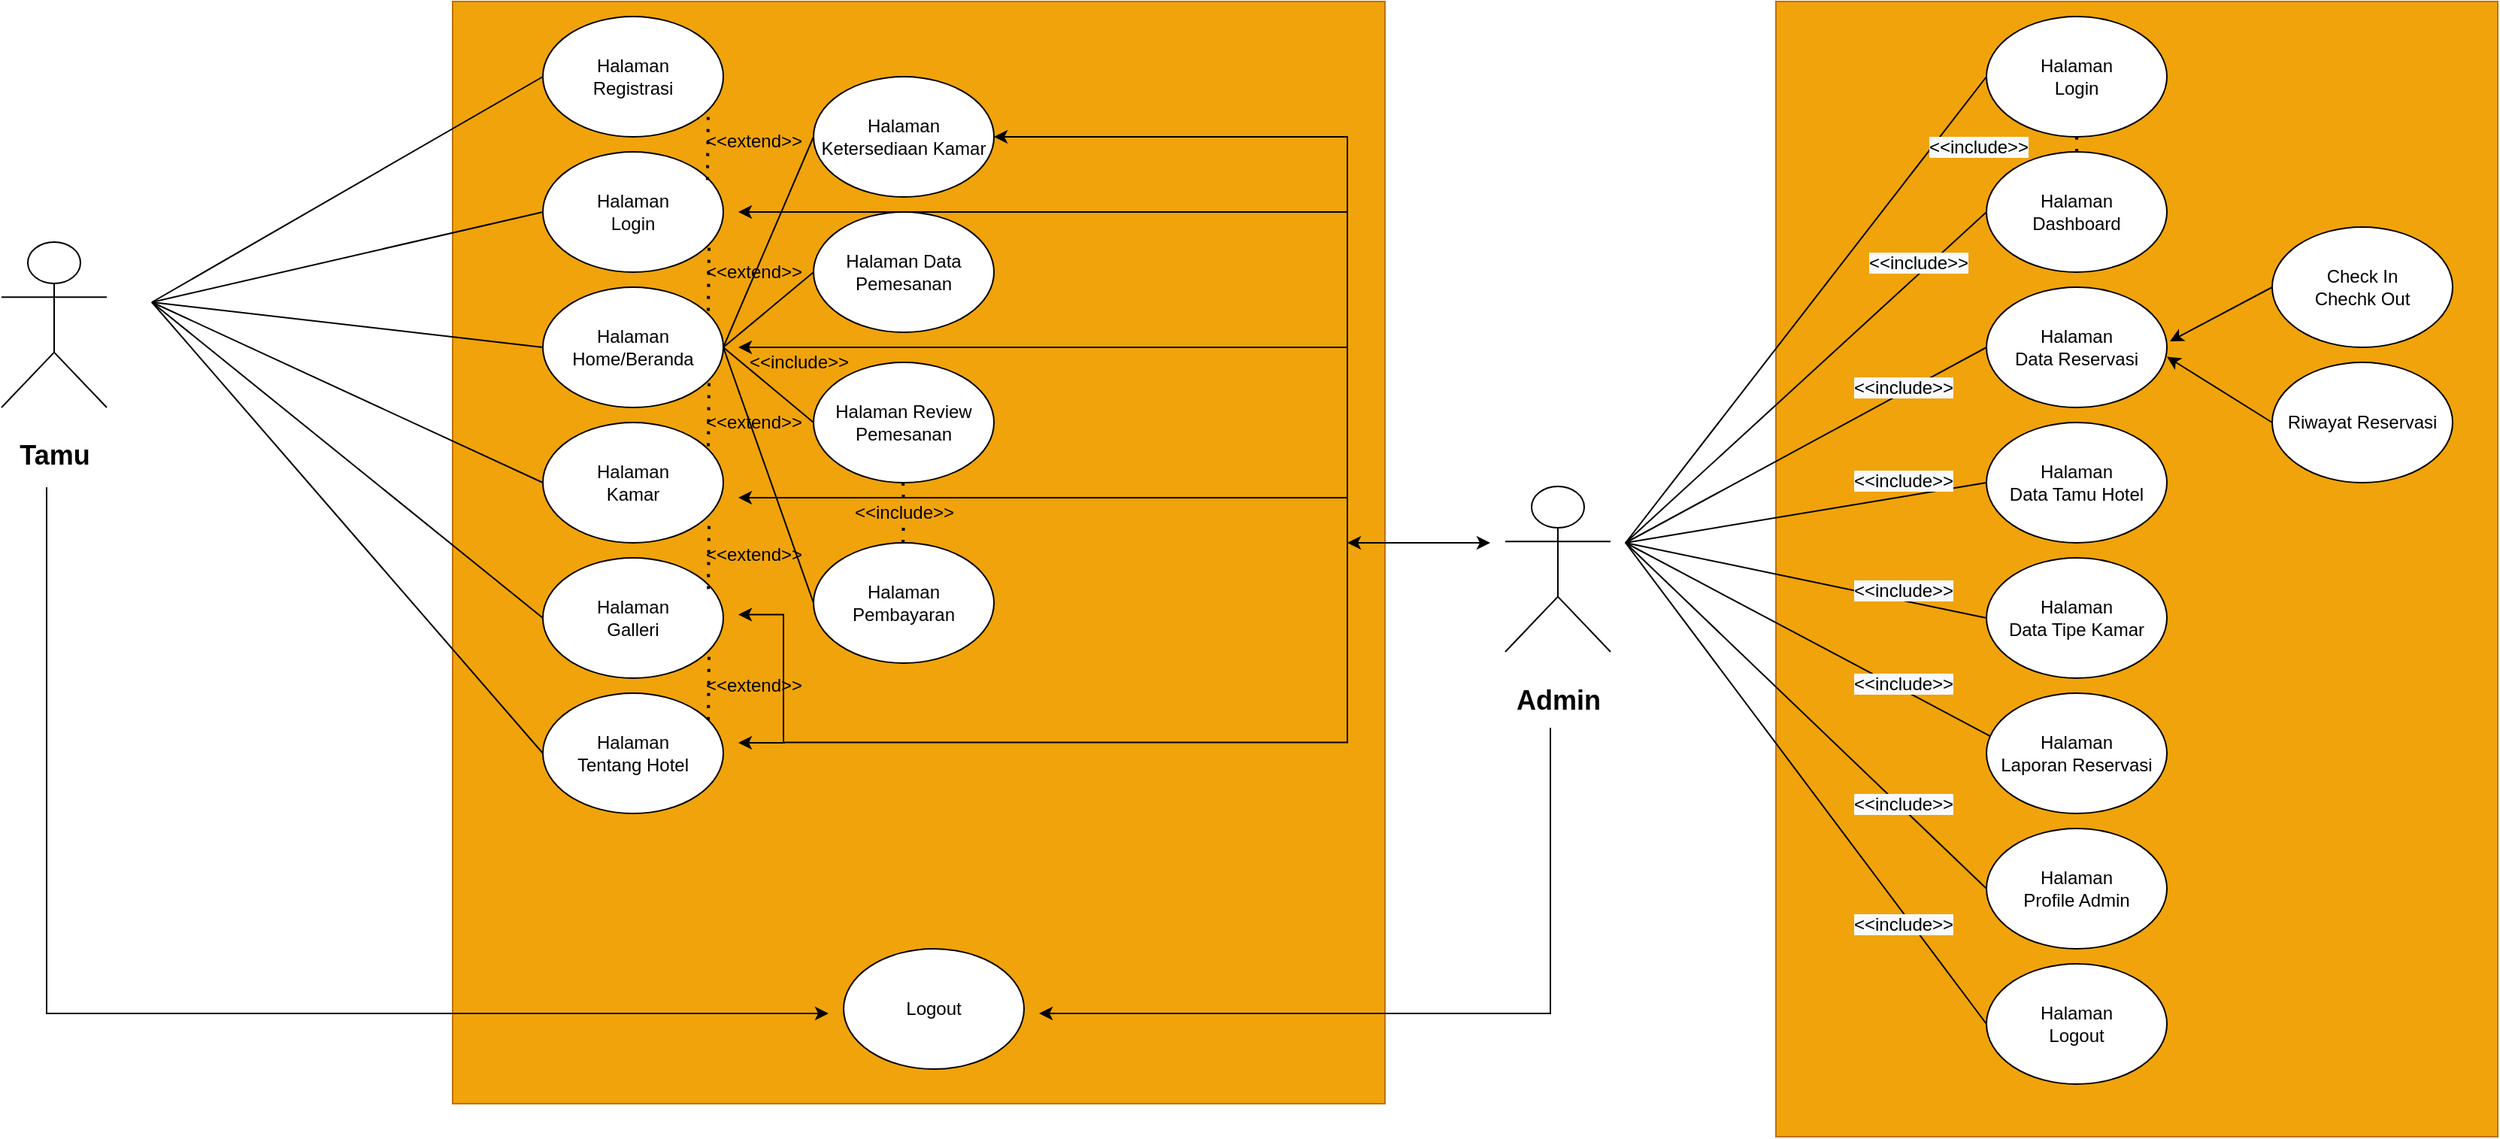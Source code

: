 <mxfile version="14.4.4" type="github">
  <diagram id="5NGgrfY79Ag0wGYLFPvY" name="Page-1">
    <mxGraphModel dx="347" dy="194" grid="1" gridSize="10" guides="1" tooltips="1" connect="1" arrows="1" fold="1" page="1" pageScale="1" pageWidth="2000" pageHeight="1169" math="0" shadow="0">
      <root>
        <mxCell id="0" />
        <mxCell id="1" parent="0" />
        <mxCell id="NhNGR2v7om8BQXgXqzxG-533" value="" style="whiteSpace=wrap;html=1;fillColor=#f0a30a;strokeColor=#BD7000;fontColor=#ffffff;" vertex="1" parent="1">
          <mxGeometry x="1360" y="240" width="480" height="755" as="geometry" />
        </mxCell>
        <mxCell id="NhNGR2v7om8BQXgXqzxG-47" value="" style="whiteSpace=wrap;html=1;fillColor=#f0a30a;strokeColor=#BD7000;fontColor=#ffffff;" vertex="1" parent="1">
          <mxGeometry x="480" y="240" width="620" height="733" as="geometry" />
        </mxCell>
        <mxCell id="NhNGR2v7om8BQXgXqzxG-2" value="&lt;h2&gt;Tamu&lt;/h2&gt;" style="shape=umlActor;verticalLabelPosition=bottom;verticalAlign=top;html=1;outlineConnect=0;" vertex="1" parent="1">
          <mxGeometry x="180" y="400" width="70" height="110" as="geometry" />
        </mxCell>
        <mxCell id="NhNGR2v7om8BQXgXqzxG-4" value="" style="endArrow=none;html=1;entryX=0;entryY=0.5;entryDx=0;entryDy=0;" edge="1" parent="1" target="NhNGR2v7om8BQXgXqzxG-14">
          <mxGeometry width="50" height="50" relative="1" as="geometry">
            <mxPoint x="280" y="440" as="sourcePoint" />
            <mxPoint x="540" y="400" as="targetPoint" />
          </mxGeometry>
        </mxCell>
        <mxCell id="NhNGR2v7om8BQXgXqzxG-9" value="Halaman&lt;br&gt;Registrasi" style="ellipse;whiteSpace=wrap;html=1;" vertex="1" parent="1">
          <mxGeometry x="540" y="250" width="120" height="80" as="geometry" />
        </mxCell>
        <mxCell id="NhNGR2v7om8BQXgXqzxG-12" value="" style="endArrow=none;html=1;entryX=0;entryY=0.5;entryDx=0;entryDy=0;" edge="1" parent="1" target="NhNGR2v7om8BQXgXqzxG-9">
          <mxGeometry width="50" height="50" relative="1" as="geometry">
            <mxPoint x="280" y="440" as="sourcePoint" />
            <mxPoint x="540" y="310" as="targetPoint" />
          </mxGeometry>
        </mxCell>
        <mxCell id="NhNGR2v7om8BQXgXqzxG-14" value="Halaman&lt;br&gt;Login" style="ellipse;whiteSpace=wrap;html=1;" vertex="1" parent="1">
          <mxGeometry x="540" y="340" width="120" height="80" as="geometry" />
        </mxCell>
        <mxCell id="NhNGR2v7om8BQXgXqzxG-18" value="" style="endArrow=none;html=1;entryX=0;entryY=0.5;entryDx=0;entryDy=0;" edge="1" parent="1" target="NhNGR2v7om8BQXgXqzxG-25">
          <mxGeometry width="50" height="50" relative="1" as="geometry">
            <mxPoint x="280" y="440" as="sourcePoint" />
            <mxPoint x="540" y="500" as="targetPoint" />
          </mxGeometry>
        </mxCell>
        <mxCell id="NhNGR2v7om8BQXgXqzxG-19" value="" style="endArrow=none;html=1;entryX=0;entryY=0.5;entryDx=0;entryDy=0;" edge="1" parent="1" target="NhNGR2v7om8BQXgXqzxG-26">
          <mxGeometry width="50" height="50" relative="1" as="geometry">
            <mxPoint x="280" y="440" as="sourcePoint" />
            <mxPoint x="540" y="590" as="targetPoint" />
          </mxGeometry>
        </mxCell>
        <mxCell id="NhNGR2v7om8BQXgXqzxG-25" value="Halaman&lt;br&gt;Home/Beranda" style="ellipse;whiteSpace=wrap;html=1;" vertex="1" parent="1">
          <mxGeometry x="540" y="430" width="120" height="80" as="geometry" />
        </mxCell>
        <mxCell id="NhNGR2v7om8BQXgXqzxG-26" value="Halaman&lt;br&gt;Kamar" style="ellipse;whiteSpace=wrap;html=1;" vertex="1" parent="1">
          <mxGeometry x="540" y="520" width="120" height="80" as="geometry" />
        </mxCell>
        <mxCell id="NhNGR2v7om8BQXgXqzxG-27" value="" style="endArrow=none;html=1;entryX=0;entryY=0.5;entryDx=0;entryDy=0;" edge="1" parent="1" target="NhNGR2v7om8BQXgXqzxG-29">
          <mxGeometry width="50" height="50" relative="1" as="geometry">
            <mxPoint x="660" y="470" as="sourcePoint" />
            <mxPoint x="740" y="440" as="targetPoint" />
          </mxGeometry>
        </mxCell>
        <mxCell id="NhNGR2v7om8BQXgXqzxG-29" value="&lt;span&gt;Halaman Ketersediaan Kamar&lt;/span&gt;" style="ellipse;whiteSpace=wrap;html=1;" vertex="1" parent="1">
          <mxGeometry x="720" y="290" width="120" height="80" as="geometry" />
        </mxCell>
        <mxCell id="NhNGR2v7om8BQXgXqzxG-30" value="" style="endArrow=none;html=1;exitX=1;exitY=0.5;exitDx=0;exitDy=0;entryX=0;entryY=0.5;entryDx=0;entryDy=0;" edge="1" parent="1" source="NhNGR2v7om8BQXgXqzxG-25" target="NhNGR2v7om8BQXgXqzxG-31">
          <mxGeometry width="50" height="50" relative="1" as="geometry">
            <mxPoint x="680" y="510" as="sourcePoint" />
            <mxPoint x="750" y="510" as="targetPoint" />
          </mxGeometry>
        </mxCell>
        <mxCell id="NhNGR2v7om8BQXgXqzxG-31" value="Halaman Data Pemesanan" style="ellipse;whiteSpace=wrap;html=1;" vertex="1" parent="1">
          <mxGeometry x="720" y="380" width="120" height="80" as="geometry" />
        </mxCell>
        <mxCell id="NhNGR2v7om8BQXgXqzxG-32" value="" style="endArrow=none;html=1;exitX=1;exitY=0.5;exitDx=0;exitDy=0;entryX=0;entryY=0.5;entryDx=0;entryDy=0;" edge="1" parent="1" source="NhNGR2v7om8BQXgXqzxG-25" target="NhNGR2v7om8BQXgXqzxG-33">
          <mxGeometry width="50" height="50" relative="1" as="geometry">
            <mxPoint x="674" y="540" as="sourcePoint" />
            <mxPoint x="740" y="550" as="targetPoint" />
          </mxGeometry>
        </mxCell>
        <mxCell id="NhNGR2v7om8BQXgXqzxG-33" value="Halaman Review Pemesanan" style="ellipse;whiteSpace=wrap;html=1;" vertex="1" parent="1">
          <mxGeometry x="720" y="480" width="120" height="80" as="geometry" />
        </mxCell>
        <mxCell id="NhNGR2v7om8BQXgXqzxG-34" value="" style="endArrow=none;html=1;exitX=1;exitY=0.5;exitDx=0;exitDy=0;entryX=0;entryY=0.5;entryDx=0;entryDy=0;" edge="1" parent="1" source="NhNGR2v7om8BQXgXqzxG-25" target="NhNGR2v7om8BQXgXqzxG-35">
          <mxGeometry width="50" height="50" relative="1" as="geometry">
            <mxPoint x="660" y="610" as="sourcePoint" />
            <mxPoint x="730" y="620" as="targetPoint" />
          </mxGeometry>
        </mxCell>
        <mxCell id="NhNGR2v7om8BQXgXqzxG-35" value="Halaman Pembayaran" style="ellipse;whiteSpace=wrap;html=1;" vertex="1" parent="1">
          <mxGeometry x="720" y="600" width="120" height="80" as="geometry" />
        </mxCell>
        <mxCell id="NhNGR2v7om8BQXgXqzxG-36" value="Halaman&lt;br&gt;Galleri" style="ellipse;whiteSpace=wrap;html=1;" vertex="1" parent="1">
          <mxGeometry x="540" y="610" width="120" height="80" as="geometry" />
        </mxCell>
        <mxCell id="NhNGR2v7om8BQXgXqzxG-37" value="Halaman&lt;br&gt;Tentang Hotel" style="ellipse;whiteSpace=wrap;html=1;" vertex="1" parent="1">
          <mxGeometry x="540" y="700" width="120" height="80" as="geometry" />
        </mxCell>
        <mxCell id="NhNGR2v7om8BQXgXqzxG-38" value="" style="endArrow=none;html=1;entryX=0;entryY=0.5;entryDx=0;entryDy=0;" edge="1" parent="1" target="NhNGR2v7om8BQXgXqzxG-36">
          <mxGeometry width="50" height="50" relative="1" as="geometry">
            <mxPoint x="280" y="440" as="sourcePoint" />
            <mxPoint x="460" y="580" as="targetPoint" />
          </mxGeometry>
        </mxCell>
        <mxCell id="NhNGR2v7om8BQXgXqzxG-39" value="" style="endArrow=none;html=1;entryX=0;entryY=0.5;entryDx=0;entryDy=0;" edge="1" parent="1" target="NhNGR2v7om8BQXgXqzxG-37">
          <mxGeometry width="50" height="50" relative="1" as="geometry">
            <mxPoint x="280" y="440" as="sourcePoint" />
            <mxPoint x="410" y="625" as="targetPoint" />
          </mxGeometry>
        </mxCell>
        <mxCell id="NhNGR2v7om8BQXgXqzxG-45" style="edgeStyle=orthogonalEdgeStyle;rounded=0;orthogonalLoop=1;jettySize=auto;html=1;" edge="1" parent="1" target="NhNGR2v7om8BQXgXqzxG-29">
          <mxGeometry relative="1" as="geometry">
            <mxPoint x="1075" y="320" as="targetPoint" />
            <mxPoint x="1075" y="380" as="sourcePoint" />
            <Array as="points">
              <mxPoint x="1075" y="330" />
            </Array>
          </mxGeometry>
        </mxCell>
        <mxCell id="NhNGR2v7om8BQXgXqzxG-41" value="&lt;h2&gt;Admin&lt;/h2&gt;" style="shape=umlActor;verticalLabelPosition=bottom;verticalAlign=top;html=1;outlineConnect=0;" vertex="1" parent="1">
          <mxGeometry x="1180" y="562.5" width="70" height="110" as="geometry" />
        </mxCell>
        <mxCell id="NhNGR2v7om8BQXgXqzxG-48" value="&amp;lt;&amp;lt;include&amp;gt;&amp;gt;" style="text;html=1;align=center;verticalAlign=middle;resizable=0;points=[];autosize=1;" vertex="1" parent="1">
          <mxGeometry x="670" y="470" width="80" height="20" as="geometry" />
        </mxCell>
        <mxCell id="NhNGR2v7om8BQXgXqzxG-54" value="" style="endArrow=none;dashed=1;html=1;dashPattern=1 3;strokeWidth=2;" edge="1" parent="1" source="NhNGR2v7om8BQXgXqzxG-49">
          <mxGeometry width="50" height="50" relative="1" as="geometry">
            <mxPoint x="779.5" y="600" as="sourcePoint" />
            <mxPoint x="779.5" y="560" as="targetPoint" />
          </mxGeometry>
        </mxCell>
        <mxCell id="NhNGR2v7om8BQXgXqzxG-49" value="&amp;lt;&amp;lt;include&amp;gt;&amp;gt;" style="text;html=1;align=center;verticalAlign=middle;resizable=0;points=[];autosize=1;" vertex="1" parent="1">
          <mxGeometry x="740" y="570" width="80" height="20" as="geometry" />
        </mxCell>
        <mxCell id="NhNGR2v7om8BQXgXqzxG-55" value="" style="endArrow=none;dashed=1;html=1;dashPattern=1 3;strokeWidth=2;" edge="1" parent="1" target="NhNGR2v7om8BQXgXqzxG-49">
          <mxGeometry width="50" height="50" relative="1" as="geometry">
            <mxPoint x="779.5" y="600" as="sourcePoint" />
            <mxPoint x="779.5" y="560" as="targetPoint" />
          </mxGeometry>
        </mxCell>
        <mxCell id="NhNGR2v7om8BQXgXqzxG-56" style="edgeStyle=orthogonalEdgeStyle;rounded=0;orthogonalLoop=1;jettySize=auto;html=1;jumpSize=6;entryX=1;entryY=0.375;entryDx=0;entryDy=0;entryPerimeter=0;" edge="1" parent="1">
          <mxGeometry relative="1" as="geometry">
            <mxPoint x="670" y="733" as="targetPoint" />
            <mxPoint x="701" y="733" as="sourcePoint" />
            <Array as="points">
              <mxPoint x="699" y="733" />
              <mxPoint x="699" y="733" />
            </Array>
          </mxGeometry>
        </mxCell>
        <mxCell id="NhNGR2v7om8BQXgXqzxG-59" style="edgeStyle=orthogonalEdgeStyle;rounded=0;orthogonalLoop=1;jettySize=auto;html=1;" edge="1" parent="1">
          <mxGeometry relative="1" as="geometry">
            <mxPoint x="670" y="470" as="targetPoint" />
            <mxPoint x="1075" y="730" as="sourcePoint" />
            <Array as="points">
              <mxPoint x="1075" y="470" />
            </Array>
          </mxGeometry>
        </mxCell>
        <mxCell id="NhNGR2v7om8BQXgXqzxG-61" style="edgeStyle=orthogonalEdgeStyle;rounded=0;orthogonalLoop=1;jettySize=auto;html=1;" edge="1" parent="1">
          <mxGeometry relative="1" as="geometry">
            <mxPoint x="670" y="570" as="targetPoint" />
            <mxPoint x="1075" y="565" as="sourcePoint" />
            <Array as="points">
              <mxPoint x="1075" y="570" />
            </Array>
          </mxGeometry>
        </mxCell>
        <mxCell id="NhNGR2v7om8BQXgXqzxG-67" style="edgeStyle=orthogonalEdgeStyle;rounded=0;orthogonalLoop=1;jettySize=auto;html=1;" edge="1" parent="1">
          <mxGeometry relative="1" as="geometry">
            <mxPoint x="670" y="380" as="targetPoint" />
            <mxPoint x="1075" y="470" as="sourcePoint" />
            <Array as="points">
              <mxPoint x="1075" y="380" />
            </Array>
          </mxGeometry>
        </mxCell>
        <mxCell id="NhNGR2v7om8BQXgXqzxG-69" style="edgeStyle=orthogonalEdgeStyle;rounded=0;orthogonalLoop=1;jettySize=auto;html=1;" edge="1" parent="1">
          <mxGeometry relative="1" as="geometry">
            <mxPoint x="670" y="647.75" as="targetPoint" />
            <mxPoint x="1075" y="600" as="sourcePoint" />
            <Array as="points">
              <mxPoint x="1075" y="732.75" />
              <mxPoint x="700" y="732.75" />
              <mxPoint x="700" y="647.75" />
            </Array>
          </mxGeometry>
        </mxCell>
        <mxCell id="NhNGR2v7om8BQXgXqzxG-504" value="" style="endArrow=none;html=1;" edge="1" parent="1">
          <mxGeometry width="50" height="50" relative="1" as="geometry">
            <mxPoint x="1260" y="600" as="sourcePoint" />
            <mxPoint x="1500" y="470" as="targetPoint" />
          </mxGeometry>
        </mxCell>
        <mxCell id="NhNGR2v7om8BQXgXqzxG-508" value="" style="endArrow=none;html=1;" edge="1" parent="1">
          <mxGeometry width="50" height="50" relative="1" as="geometry">
            <mxPoint x="1260" y="600" as="sourcePoint" />
            <mxPoint x="1500" y="560" as="targetPoint" />
          </mxGeometry>
        </mxCell>
        <mxCell id="NhNGR2v7om8BQXgXqzxG-509" value="" style="endArrow=none;html=1;entryX=0;entryY=0.5;entryDx=0;entryDy=0;" edge="1" parent="1" target="NhNGR2v7om8BQXgXqzxG-513">
          <mxGeometry width="50" height="50" relative="1" as="geometry">
            <mxPoint x="1260" y="600" as="sourcePoint" />
            <mxPoint x="1500" y="630" as="targetPoint" />
          </mxGeometry>
        </mxCell>
        <mxCell id="NhNGR2v7om8BQXgXqzxG-510" value="" style="endArrow=none;html=1;entryX=0.024;entryY=0.36;entryDx=0;entryDy=0;entryPerimeter=0;" edge="1" parent="1" target="NhNGR2v7om8BQXgXqzxG-514">
          <mxGeometry width="50" height="50" relative="1" as="geometry">
            <mxPoint x="1260" y="600" as="sourcePoint" />
            <mxPoint x="1500" y="710" as="targetPoint" />
          </mxGeometry>
        </mxCell>
        <mxCell id="NhNGR2v7om8BQXgXqzxG-511" value="&lt;span&gt;Halaman&lt;/span&gt;&lt;br&gt;&lt;span&gt;Data Reservasi&lt;/span&gt;" style="ellipse;whiteSpace=wrap;html=1;" vertex="1" parent="1">
          <mxGeometry x="1500" y="430" width="120" height="80" as="geometry" />
        </mxCell>
        <mxCell id="NhNGR2v7om8BQXgXqzxG-512" value="Halaman&lt;br&gt;Data Tamu Hotel" style="ellipse;whiteSpace=wrap;html=1;" vertex="1" parent="1">
          <mxGeometry x="1500" y="520" width="120" height="80" as="geometry" />
        </mxCell>
        <mxCell id="NhNGR2v7om8BQXgXqzxG-513" value="Halaman &lt;br&gt;Data Tipe Kamar" style="ellipse;whiteSpace=wrap;html=1;" vertex="1" parent="1">
          <mxGeometry x="1500" y="610" width="120" height="80" as="geometry" />
        </mxCell>
        <mxCell id="NhNGR2v7om8BQXgXqzxG-514" value="Halaman&lt;br&gt;Laporan Reservasi" style="ellipse;whiteSpace=wrap;html=1;" vertex="1" parent="1">
          <mxGeometry x="1500" y="700" width="120" height="80" as="geometry" />
        </mxCell>
        <mxCell id="NhNGR2v7om8BQXgXqzxG-515" value="" style="endArrow=none;html=1;entryX=0;entryY=0.5;entryDx=0;entryDy=0;" edge="1" parent="1" target="NhNGR2v7om8BQXgXqzxG-518">
          <mxGeometry width="50" height="50" relative="1" as="geometry">
            <mxPoint x="1260" y="600" as="sourcePoint" />
            <mxPoint x="1500" y="390" as="targetPoint" />
          </mxGeometry>
        </mxCell>
        <mxCell id="NhNGR2v7om8BQXgXqzxG-516" value="" style="endArrow=none;html=1;entryX=0;entryY=0.5;entryDx=0;entryDy=0;" edge="1" parent="1" target="NhNGR2v7om8BQXgXqzxG-517">
          <mxGeometry width="50" height="50" relative="1" as="geometry">
            <mxPoint x="1260" y="600" as="sourcePoint" />
            <mxPoint x="1500" y="830" as="targetPoint" />
          </mxGeometry>
        </mxCell>
        <mxCell id="NhNGR2v7om8BQXgXqzxG-517" value="Halaman&lt;br&gt;Profile Admin" style="ellipse;whiteSpace=wrap;html=1;" vertex="1" parent="1">
          <mxGeometry x="1500" y="790" width="120" height="80" as="geometry" />
        </mxCell>
        <mxCell id="NhNGR2v7om8BQXgXqzxG-518" value="&lt;span&gt;Halaman&lt;/span&gt;&lt;br&gt;&lt;span&gt;Dashboard&lt;/span&gt;" style="ellipse;whiteSpace=wrap;html=1;" vertex="1" parent="1">
          <mxGeometry x="1500" y="340" width="120" height="80" as="geometry" />
        </mxCell>
        <mxCell id="NhNGR2v7om8BQXgXqzxG-519" value="" style="endArrow=none;html=1;entryX=0;entryY=0.5;entryDx=0;entryDy=0;" edge="1" parent="1" target="NhNGR2v7om8BQXgXqzxG-521">
          <mxGeometry width="50" height="50" relative="1" as="geometry">
            <mxPoint x="1260" y="600" as="sourcePoint" />
            <mxPoint x="1500" y="310" as="targetPoint" />
          </mxGeometry>
        </mxCell>
        <mxCell id="NhNGR2v7om8BQXgXqzxG-521" value="&lt;span&gt;Halaman&lt;/span&gt;&lt;br&gt;&lt;span&gt;Login&lt;/span&gt;" style="ellipse;whiteSpace=wrap;html=1;" vertex="1" parent="1">
          <mxGeometry x="1500" y="250" width="120" height="80" as="geometry" />
        </mxCell>
        <mxCell id="NhNGR2v7om8BQXgXqzxG-524" value="Check In&lt;br&gt;Chechk Out" style="ellipse;whiteSpace=wrap;html=1;" vertex="1" parent="1">
          <mxGeometry x="1690" y="390" width="120" height="80" as="geometry" />
        </mxCell>
        <mxCell id="NhNGR2v7om8BQXgXqzxG-525" value="Riwayat Reservasi" style="ellipse;whiteSpace=wrap;html=1;" vertex="1" parent="1">
          <mxGeometry x="1690" y="480" width="120" height="80" as="geometry" />
        </mxCell>
        <mxCell id="NhNGR2v7om8BQXgXqzxG-527" value="" style="endArrow=classic;html=1;entryX=1.02;entryY=0.453;entryDx=0;entryDy=0;entryPerimeter=0;exitX=0;exitY=0.5;exitDx=0;exitDy=0;" edge="1" parent="1" source="NhNGR2v7om8BQXgXqzxG-524" target="NhNGR2v7om8BQXgXqzxG-511">
          <mxGeometry width="50" height="50" relative="1" as="geometry">
            <mxPoint x="1620" y="520" as="sourcePoint" />
            <mxPoint x="1670" y="470" as="targetPoint" />
            <Array as="points">
              <mxPoint x="1622" y="466" />
            </Array>
          </mxGeometry>
        </mxCell>
        <mxCell id="NhNGR2v7om8BQXgXqzxG-528" value="" style="endArrow=classic;html=1;entryX=1;entryY=0.578;entryDx=0;entryDy=0;entryPerimeter=0;exitX=0;exitY=0.5;exitDx=0;exitDy=0;" edge="1" parent="1" source="NhNGR2v7om8BQXgXqzxG-525" target="NhNGR2v7om8BQXgXqzxG-511">
          <mxGeometry width="50" height="50" relative="1" as="geometry">
            <mxPoint x="1700.0" y="440" as="sourcePoint" />
            <mxPoint x="1632.4" y="476.24" as="targetPoint" />
          </mxGeometry>
        </mxCell>
        <mxCell id="NhNGR2v7om8BQXgXqzxG-529" value="" style="endArrow=none;html=1;entryX=0;entryY=0.5;entryDx=0;entryDy=0;" edge="1" parent="1" target="NhNGR2v7om8BQXgXqzxG-530">
          <mxGeometry width="50" height="50" relative="1" as="geometry">
            <mxPoint x="1260" y="600" as="sourcePoint" />
            <mxPoint x="1500" y="940" as="targetPoint" />
          </mxGeometry>
        </mxCell>
        <mxCell id="NhNGR2v7om8BQXgXqzxG-530" value="Halaman&lt;br&gt;Logout" style="ellipse;whiteSpace=wrap;html=1;" vertex="1" parent="1">
          <mxGeometry x="1500" y="880" width="120" height="80" as="geometry" />
        </mxCell>
        <mxCell id="NhNGR2v7om8BQXgXqzxG-535" value="" style="endArrow=classic;startArrow=classic;html=1;" edge="1" parent="1">
          <mxGeometry width="50" height="50" relative="1" as="geometry">
            <mxPoint x="1075" y="600" as="sourcePoint" />
            <mxPoint x="1170" y="600" as="targetPoint" />
          </mxGeometry>
        </mxCell>
        <mxCell id="NhNGR2v7om8BQXgXqzxG-536" value="" style="endArrow=none;dashed=1;html=1;dashPattern=1 3;strokeWidth=2;" edge="1" parent="1">
          <mxGeometry width="50" height="50" relative="1" as="geometry">
            <mxPoint x="1560.02" y="340" as="sourcePoint" />
            <mxPoint x="1559.92" y="327" as="targetPoint" />
            <Array as="points">
              <mxPoint x="1560.02" y="330" />
              <mxPoint x="1560.02" y="327" />
            </Array>
          </mxGeometry>
        </mxCell>
        <mxCell id="NhNGR2v7om8BQXgXqzxG-537" value="&lt;span style=&quot;color: rgb(0, 0, 0); font-family: helvetica; font-size: 12px; font-style: normal; font-weight: 400; letter-spacing: normal; text-align: center; text-indent: 0px; text-transform: none; word-spacing: 0px; background-color: rgb(248, 249, 250); display: inline; float: none;&quot;&gt;&amp;lt;&amp;lt;include&amp;gt;&amp;gt;&lt;/span&gt;" style="text;whiteSpace=wrap;html=1;" vertex="1" parent="1">
          <mxGeometry x="1460" y="323" width="90" height="30" as="geometry" />
        </mxCell>
        <mxCell id="NhNGR2v7om8BQXgXqzxG-538" value="&lt;span style=&quot;color: rgb(0, 0, 0); font-family: helvetica; font-size: 12px; font-style: normal; font-weight: 400; letter-spacing: normal; text-align: center; text-indent: 0px; text-transform: none; word-spacing: 0px; background-color: rgb(248, 249, 250); display: inline; float: none;&quot;&gt;&amp;lt;&amp;lt;include&amp;gt;&amp;gt;&lt;/span&gt;" style="text;whiteSpace=wrap;html=1;" vertex="1" parent="1">
          <mxGeometry x="1420" y="400" width="90" height="30" as="geometry" />
        </mxCell>
        <mxCell id="NhNGR2v7om8BQXgXqzxG-539" value="&lt;span style=&quot;color: rgb(0, 0, 0); font-family: helvetica; font-size: 12px; font-style: normal; font-weight: 400; letter-spacing: normal; text-align: center; text-indent: 0px; text-transform: none; word-spacing: 0px; background-color: rgb(248, 249, 250); display: inline; float: none;&quot;&gt;&amp;lt;&amp;lt;include&amp;gt;&amp;gt;&lt;/span&gt;" style="text;whiteSpace=wrap;html=1;" vertex="1" parent="1">
          <mxGeometry x="1410" y="483" width="90" height="30" as="geometry" />
        </mxCell>
        <mxCell id="NhNGR2v7om8BQXgXqzxG-540" value="&lt;span style=&quot;color: rgb(0, 0, 0); font-family: helvetica; font-size: 12px; font-style: normal; font-weight: 400; letter-spacing: normal; text-align: center; text-indent: 0px; text-transform: none; word-spacing: 0px; background-color: rgb(248, 249, 250); display: inline; float: none;&quot;&gt;&amp;lt;&amp;lt;include&amp;gt;&amp;gt;&lt;/span&gt;" style="text;whiteSpace=wrap;html=1;" vertex="1" parent="1">
          <mxGeometry x="1410" y="545" width="90" height="30" as="geometry" />
        </mxCell>
        <mxCell id="NhNGR2v7om8BQXgXqzxG-541" value="&lt;span style=&quot;color: rgb(0, 0, 0); font-family: helvetica; font-size: 12px; font-style: normal; font-weight: 400; letter-spacing: normal; text-align: center; text-indent: 0px; text-transform: none; word-spacing: 0px; background-color: rgb(248, 249, 250); display: inline; float: none;&quot;&gt;&amp;lt;&amp;lt;include&amp;gt;&amp;gt;&lt;/span&gt;" style="text;whiteSpace=wrap;html=1;" vertex="1" parent="1">
          <mxGeometry x="1410" y="618" width="90" height="30" as="geometry" />
        </mxCell>
        <mxCell id="NhNGR2v7om8BQXgXqzxG-542" value="&lt;span style=&quot;color: rgb(0, 0, 0); font-family: helvetica; font-size: 12px; font-style: normal; font-weight: 400; letter-spacing: normal; text-align: center; text-indent: 0px; text-transform: none; word-spacing: 0px; background-color: rgb(248, 249, 250); display: inline; float: none;&quot;&gt;&amp;lt;&amp;lt;include&amp;gt;&amp;gt;&lt;/span&gt;" style="text;whiteSpace=wrap;html=1;" vertex="1" parent="1">
          <mxGeometry x="1410" y="680" width="90" height="30" as="geometry" />
        </mxCell>
        <mxCell id="NhNGR2v7om8BQXgXqzxG-543" value="&lt;span style=&quot;color: rgb(0, 0, 0); font-family: helvetica; font-size: 12px; font-style: normal; font-weight: 400; letter-spacing: normal; text-align: center; text-indent: 0px; text-transform: none; word-spacing: 0px; background-color: rgb(248, 249, 250); display: inline; float: none;&quot;&gt;&amp;lt;&amp;lt;include&amp;gt;&amp;gt;&lt;/span&gt;" style="text;whiteSpace=wrap;html=1;" vertex="1" parent="1">
          <mxGeometry x="1410" y="760" width="90" height="30" as="geometry" />
        </mxCell>
        <mxCell id="NhNGR2v7om8BQXgXqzxG-544" value="&lt;span style=&quot;color: rgb(0, 0, 0); font-family: helvetica; font-size: 12px; font-style: normal; font-weight: 400; letter-spacing: normal; text-align: center; text-indent: 0px; text-transform: none; word-spacing: 0px; background-color: rgb(248, 249, 250); display: inline; float: none;&quot;&gt;&amp;lt;&amp;lt;include&amp;gt;&amp;gt;&lt;/span&gt;" style="text;whiteSpace=wrap;html=1;" vertex="1" parent="1">
          <mxGeometry x="1410" y="840" width="90" height="30" as="geometry" />
        </mxCell>
        <mxCell id="NhNGR2v7om8BQXgXqzxG-547" style="edgeStyle=orthogonalEdgeStyle;rounded=0;orthogonalLoop=1;jettySize=auto;html=1;" edge="1" parent="1">
          <mxGeometry relative="1" as="geometry">
            <mxPoint x="730" y="913" as="targetPoint" />
            <mxPoint x="210" y="563" as="sourcePoint" />
            <Array as="points">
              <mxPoint x="210" y="913" />
            </Array>
          </mxGeometry>
        </mxCell>
        <mxCell id="NhNGR2v7om8BQXgXqzxG-549" style="edgeStyle=orthogonalEdgeStyle;rounded=0;orthogonalLoop=1;jettySize=auto;html=1;" edge="1" parent="1">
          <mxGeometry relative="1" as="geometry">
            <mxPoint x="870" y="913" as="targetPoint" />
            <mxPoint x="1210" y="723" as="sourcePoint" />
            <Array as="points">
              <mxPoint x="1210" y="913" />
              <mxPoint x="1000" y="913" />
            </Array>
          </mxGeometry>
        </mxCell>
        <mxCell id="NhNGR2v7om8BQXgXqzxG-550" value="Logout" style="ellipse;whiteSpace=wrap;html=1;" vertex="1" parent="1">
          <mxGeometry x="740" y="870" width="120" height="80" as="geometry" />
        </mxCell>
        <mxCell id="NhNGR2v7om8BQXgXqzxG-552" value="" style="endArrow=none;dashed=1;html=1;dashPattern=1 3;strokeWidth=2;exitX=0.912;exitY=0.235;exitDx=0;exitDy=0;exitPerimeter=0;" edge="1" parent="1" source="NhNGR2v7om8BQXgXqzxG-14">
          <mxGeometry width="50" height="50" relative="1" as="geometry">
            <mxPoint x="650" y="353" as="sourcePoint" />
            <mxPoint x="650" y="313" as="targetPoint" />
          </mxGeometry>
        </mxCell>
        <mxCell id="NhNGR2v7om8BQXgXqzxG-553" value="" style="endArrow=none;dashed=1;html=1;dashPattern=1 3;strokeWidth=2;exitX=0.912;exitY=0.235;exitDx=0;exitDy=0;exitPerimeter=0;" edge="1" parent="1">
          <mxGeometry width="50" height="50" relative="1" as="geometry">
            <mxPoint x="650" y="445.8" as="sourcePoint" />
            <mxPoint x="650.56" y="400" as="targetPoint" />
          </mxGeometry>
        </mxCell>
        <mxCell id="NhNGR2v7om8BQXgXqzxG-554" value="" style="endArrow=none;dashed=1;html=1;dashPattern=1 3;strokeWidth=2;exitX=0.912;exitY=0.235;exitDx=0;exitDy=0;exitPerimeter=0;" edge="1" parent="1">
          <mxGeometry width="50" height="50" relative="1" as="geometry">
            <mxPoint x="650" y="535.8" as="sourcePoint" />
            <mxPoint x="650.56" y="490" as="targetPoint" />
          </mxGeometry>
        </mxCell>
        <mxCell id="NhNGR2v7om8BQXgXqzxG-555" value="" style="endArrow=none;dashed=1;html=1;dashPattern=1 3;strokeWidth=2;exitX=0.912;exitY=0.235;exitDx=0;exitDy=0;exitPerimeter=0;" edge="1" parent="1">
          <mxGeometry width="50" height="50" relative="1" as="geometry">
            <mxPoint x="650" y="630.8" as="sourcePoint" />
            <mxPoint x="650.56" y="585" as="targetPoint" />
          </mxGeometry>
        </mxCell>
        <mxCell id="NhNGR2v7om8BQXgXqzxG-556" value="" style="endArrow=none;dashed=1;html=1;dashPattern=1 3;strokeWidth=2;exitX=0.912;exitY=0.235;exitDx=0;exitDy=0;exitPerimeter=0;" edge="1" parent="1">
          <mxGeometry width="50" height="50" relative="1" as="geometry">
            <mxPoint x="650" y="717.9" as="sourcePoint" />
            <mxPoint x="650.56" y="672.1" as="targetPoint" />
          </mxGeometry>
        </mxCell>
        <mxCell id="NhNGR2v7om8BQXgXqzxG-557" value="&amp;lt;&amp;lt;extend&amp;gt;&amp;gt;" style="text;html=1;align=center;verticalAlign=middle;resizable=0;points=[];autosize=1;" vertex="1" parent="1">
          <mxGeometry x="640" y="323" width="80" height="20" as="geometry" />
        </mxCell>
        <mxCell id="NhNGR2v7om8BQXgXqzxG-558" value="&amp;lt;&amp;lt;extend&amp;gt;&amp;gt;" style="text;html=1;align=center;verticalAlign=middle;resizable=0;points=[];autosize=1;" vertex="1" parent="1">
          <mxGeometry x="640" y="410" width="80" height="20" as="geometry" />
        </mxCell>
        <mxCell id="NhNGR2v7om8BQXgXqzxG-559" value="&amp;lt;&amp;lt;extend&amp;gt;&amp;gt;" style="text;html=1;align=center;verticalAlign=middle;resizable=0;points=[];autosize=1;" vertex="1" parent="1">
          <mxGeometry x="640" y="510" width="80" height="20" as="geometry" />
        </mxCell>
        <mxCell id="NhNGR2v7om8BQXgXqzxG-560" value="&amp;lt;&amp;lt;extend&amp;gt;&amp;gt;" style="text;html=1;align=center;verticalAlign=middle;resizable=0;points=[];autosize=1;" vertex="1" parent="1">
          <mxGeometry x="640" y="598" width="80" height="20" as="geometry" />
        </mxCell>
        <mxCell id="NhNGR2v7om8BQXgXqzxG-561" value="&amp;lt;&amp;lt;extend&amp;gt;&amp;gt;" style="text;html=1;align=center;verticalAlign=middle;resizable=0;points=[];autosize=1;" vertex="1" parent="1">
          <mxGeometry x="640" y="685" width="80" height="20" as="geometry" />
        </mxCell>
      </root>
    </mxGraphModel>
  </diagram>
</mxfile>
